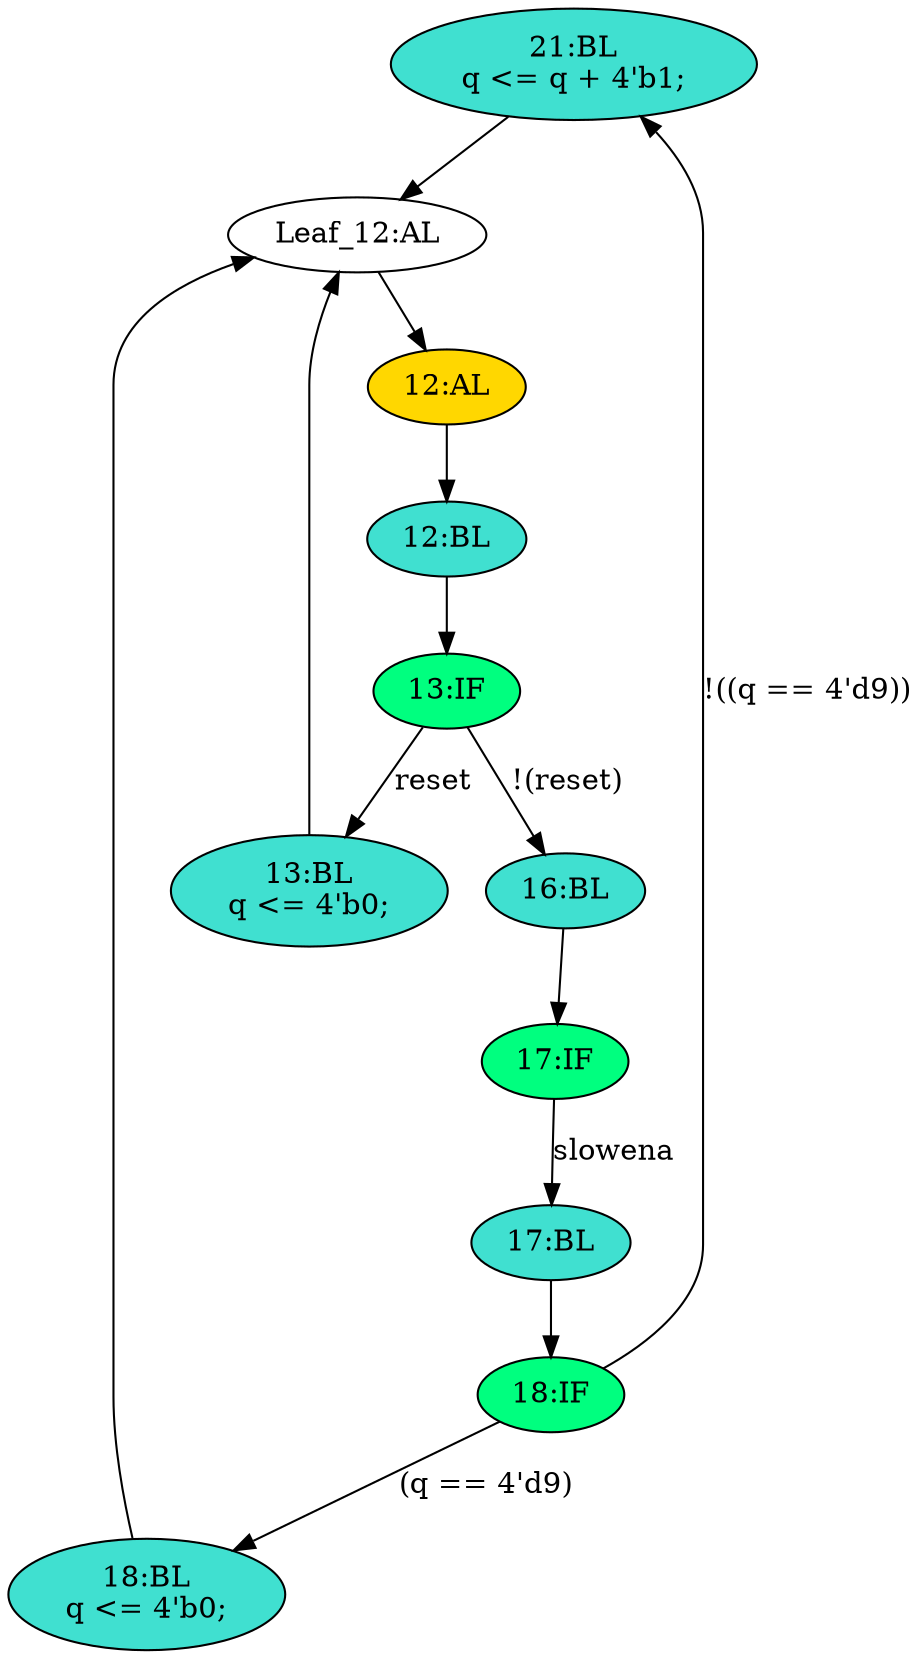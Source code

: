 strict digraph "compose( ,  )" {
	node [label="\N"];
	"21:BL"	[ast="<pyverilog.vparser.ast.Block object at 0x7faacd0f2450>",
		fillcolor=turquoise,
		label="21:BL
q <= q + 4'b1;",
		statements="[<pyverilog.vparser.ast.NonblockingSubstitution object at 0x7faacd0fd4d0>]",
		style=filled,
		typ=Block];
	"Leaf_12:AL"	[def_var="['q']",
		label="Leaf_12:AL"];
	"21:BL" -> "Leaf_12:AL"	[cond="[]",
		lineno=None];
	"17:BL"	[ast="<pyverilog.vparser.ast.Block object at 0x7faacd0e4e10>",
		fillcolor=turquoise,
		label="17:BL",
		statements="[]",
		style=filled,
		typ=Block];
	"18:IF"	[ast="<pyverilog.vparser.ast.IfStatement object at 0x7faacd08e4d0>",
		fillcolor=springgreen,
		label="18:IF",
		statements="[]",
		style=filled,
		typ=IfStatement];
	"17:BL" -> "18:IF"	[cond="[]",
		lineno=None];
	"18:BL"	[ast="<pyverilog.vparser.ast.Block object at 0x7faacd08e290>",
		fillcolor=turquoise,
		label="18:BL
q <= 4'b0;",
		statements="[<pyverilog.vparser.ast.NonblockingSubstitution object at 0x7faacd0f2150>]",
		style=filled,
		typ=Block];
	"18:BL" -> "Leaf_12:AL"	[cond="[]",
		lineno=None];
	"12:BL"	[ast="<pyverilog.vparser.ast.Block object at 0x7faacd175690>",
		fillcolor=turquoise,
		label="12:BL",
		statements="[]",
		style=filled,
		typ=Block];
	"13:IF"	[ast="<pyverilog.vparser.ast.IfStatement object at 0x7faacd096bd0>",
		fillcolor=springgreen,
		label="13:IF",
		statements="[]",
		style=filled,
		typ=IfStatement];
	"12:BL" -> "13:IF"	[cond="[]",
		lineno=None];
	"13:BL"	[ast="<pyverilog.vparser.ast.Block object at 0x7faacd175e10>",
		fillcolor=turquoise,
		label="13:BL
q <= 4'b0;",
		statements="[<pyverilog.vparser.ast.NonblockingSubstitution object at 0x7faacd096810>]",
		style=filled,
		typ=Block];
	"13:IF" -> "13:BL"	[cond="['reset']",
		label=reset,
		lineno=13];
	"16:BL"	[ast="<pyverilog.vparser.ast.Block object at 0x7faacd0e4110>",
		fillcolor=turquoise,
		label="16:BL",
		statements="[]",
		style=filled,
		typ=Block];
	"13:IF" -> "16:BL"	[cond="['reset']",
		label="!(reset)",
		lineno=13];
	"12:AL"	[ast="<pyverilog.vparser.ast.Always object at 0x7faacd083fd0>",
		clk_sens=True,
		fillcolor=gold,
		label="12:AL",
		sens="['clk']",
		statements="[]",
		style=filled,
		typ=Always,
		use_var="['q', 'reset', 'slowena']"];
	"12:AL" -> "12:BL"	[cond="[]",
		lineno=None];
	"Leaf_12:AL" -> "12:AL";
	"17:IF"	[ast="<pyverilog.vparser.ast.IfStatement object at 0x7faacd0e43d0>",
		fillcolor=springgreen,
		label="17:IF",
		statements="[]",
		style=filled,
		typ=IfStatement];
	"17:IF" -> "17:BL"	[cond="['slowena']",
		label=slowena,
		lineno=17];
	"18:IF" -> "21:BL"	[cond="['q']",
		label="!((q == 4'd9))",
		lineno=18];
	"18:IF" -> "18:BL"	[cond="['q']",
		label="(q == 4'd9)",
		lineno=18];
	"13:BL" -> "Leaf_12:AL"	[cond="[]",
		lineno=None];
	"16:BL" -> "17:IF"	[cond="[]",
		lineno=None];
}
